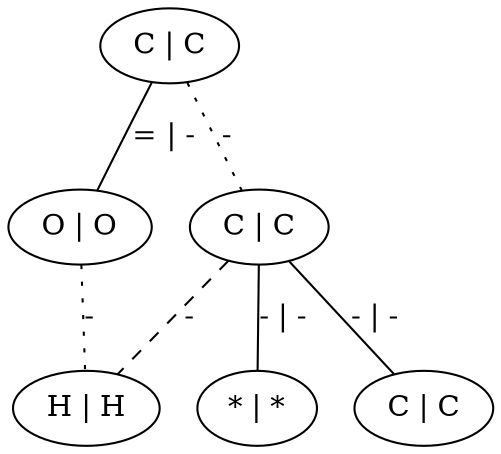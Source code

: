 graph G {
	0 [ label="C | C" ]
	1 [ label="O | O" ]
	2 [ label="C | C" ]
	3 [ label="H | H" ]
	4 [ label="* | *" ]
	5 [ label="C | C" ]
	0 -- 1 [ label="= | -" ]
	0 -- 2 [ style=dotted label="-" ]
	1 -- 3 [ style=dotted label="-" ]
	2 -- 3 [ style=dashed label="-" ]
	2 -- 4 [ label="- | -" ]
	2 -- 5 [ label="- | -" ]
}
